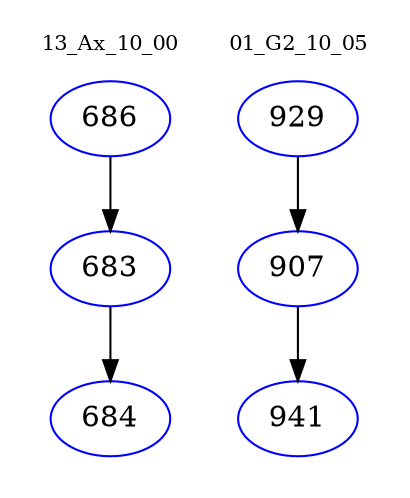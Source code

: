 digraph{
subgraph cluster_0 {
color = white
label = "13_Ax_10_00";
fontsize=10;
T0_686 [label="686", color="blue"]
T0_686 -> T0_683 [color="black"]
T0_683 [label="683", color="blue"]
T0_683 -> T0_684 [color="black"]
T0_684 [label="684", color="blue"]
}
subgraph cluster_1 {
color = white
label = "01_G2_10_05";
fontsize=10;
T1_929 [label="929", color="blue"]
T1_929 -> T1_907 [color="black"]
T1_907 [label="907", color="blue"]
T1_907 -> T1_941 [color="black"]
T1_941 [label="941", color="blue"]
}
}
